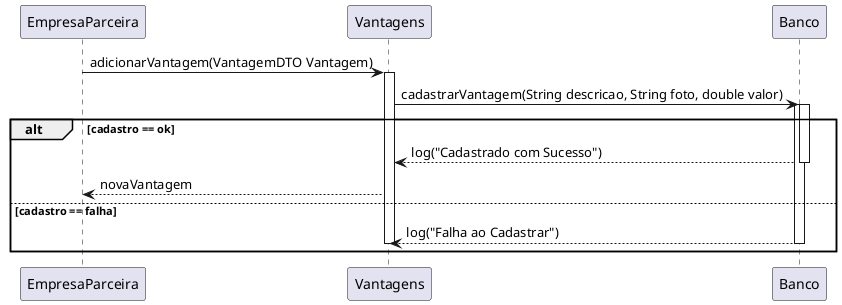 @startuml

participant EmpresaParceira

EmpresaParceira -> Vantagens: adicionarVantagem(VantagemDTO Vantagem)
activate Vantagens

Vantagens ->  Banco: cadastrarVantagem(String descricao, String foto, double valor)
activate Banco

alt cadastro == ok
activate Banco

Banco --> Vantagens   --   : log("Cadastrado com Sucesso")

Vantagens --> EmpresaParceira: novaVantagem

else cadastro == falha

Banco --> Vantagens   --   : log("Falha ao Cadastrar")

deactivate Vantagens
end

@enduml